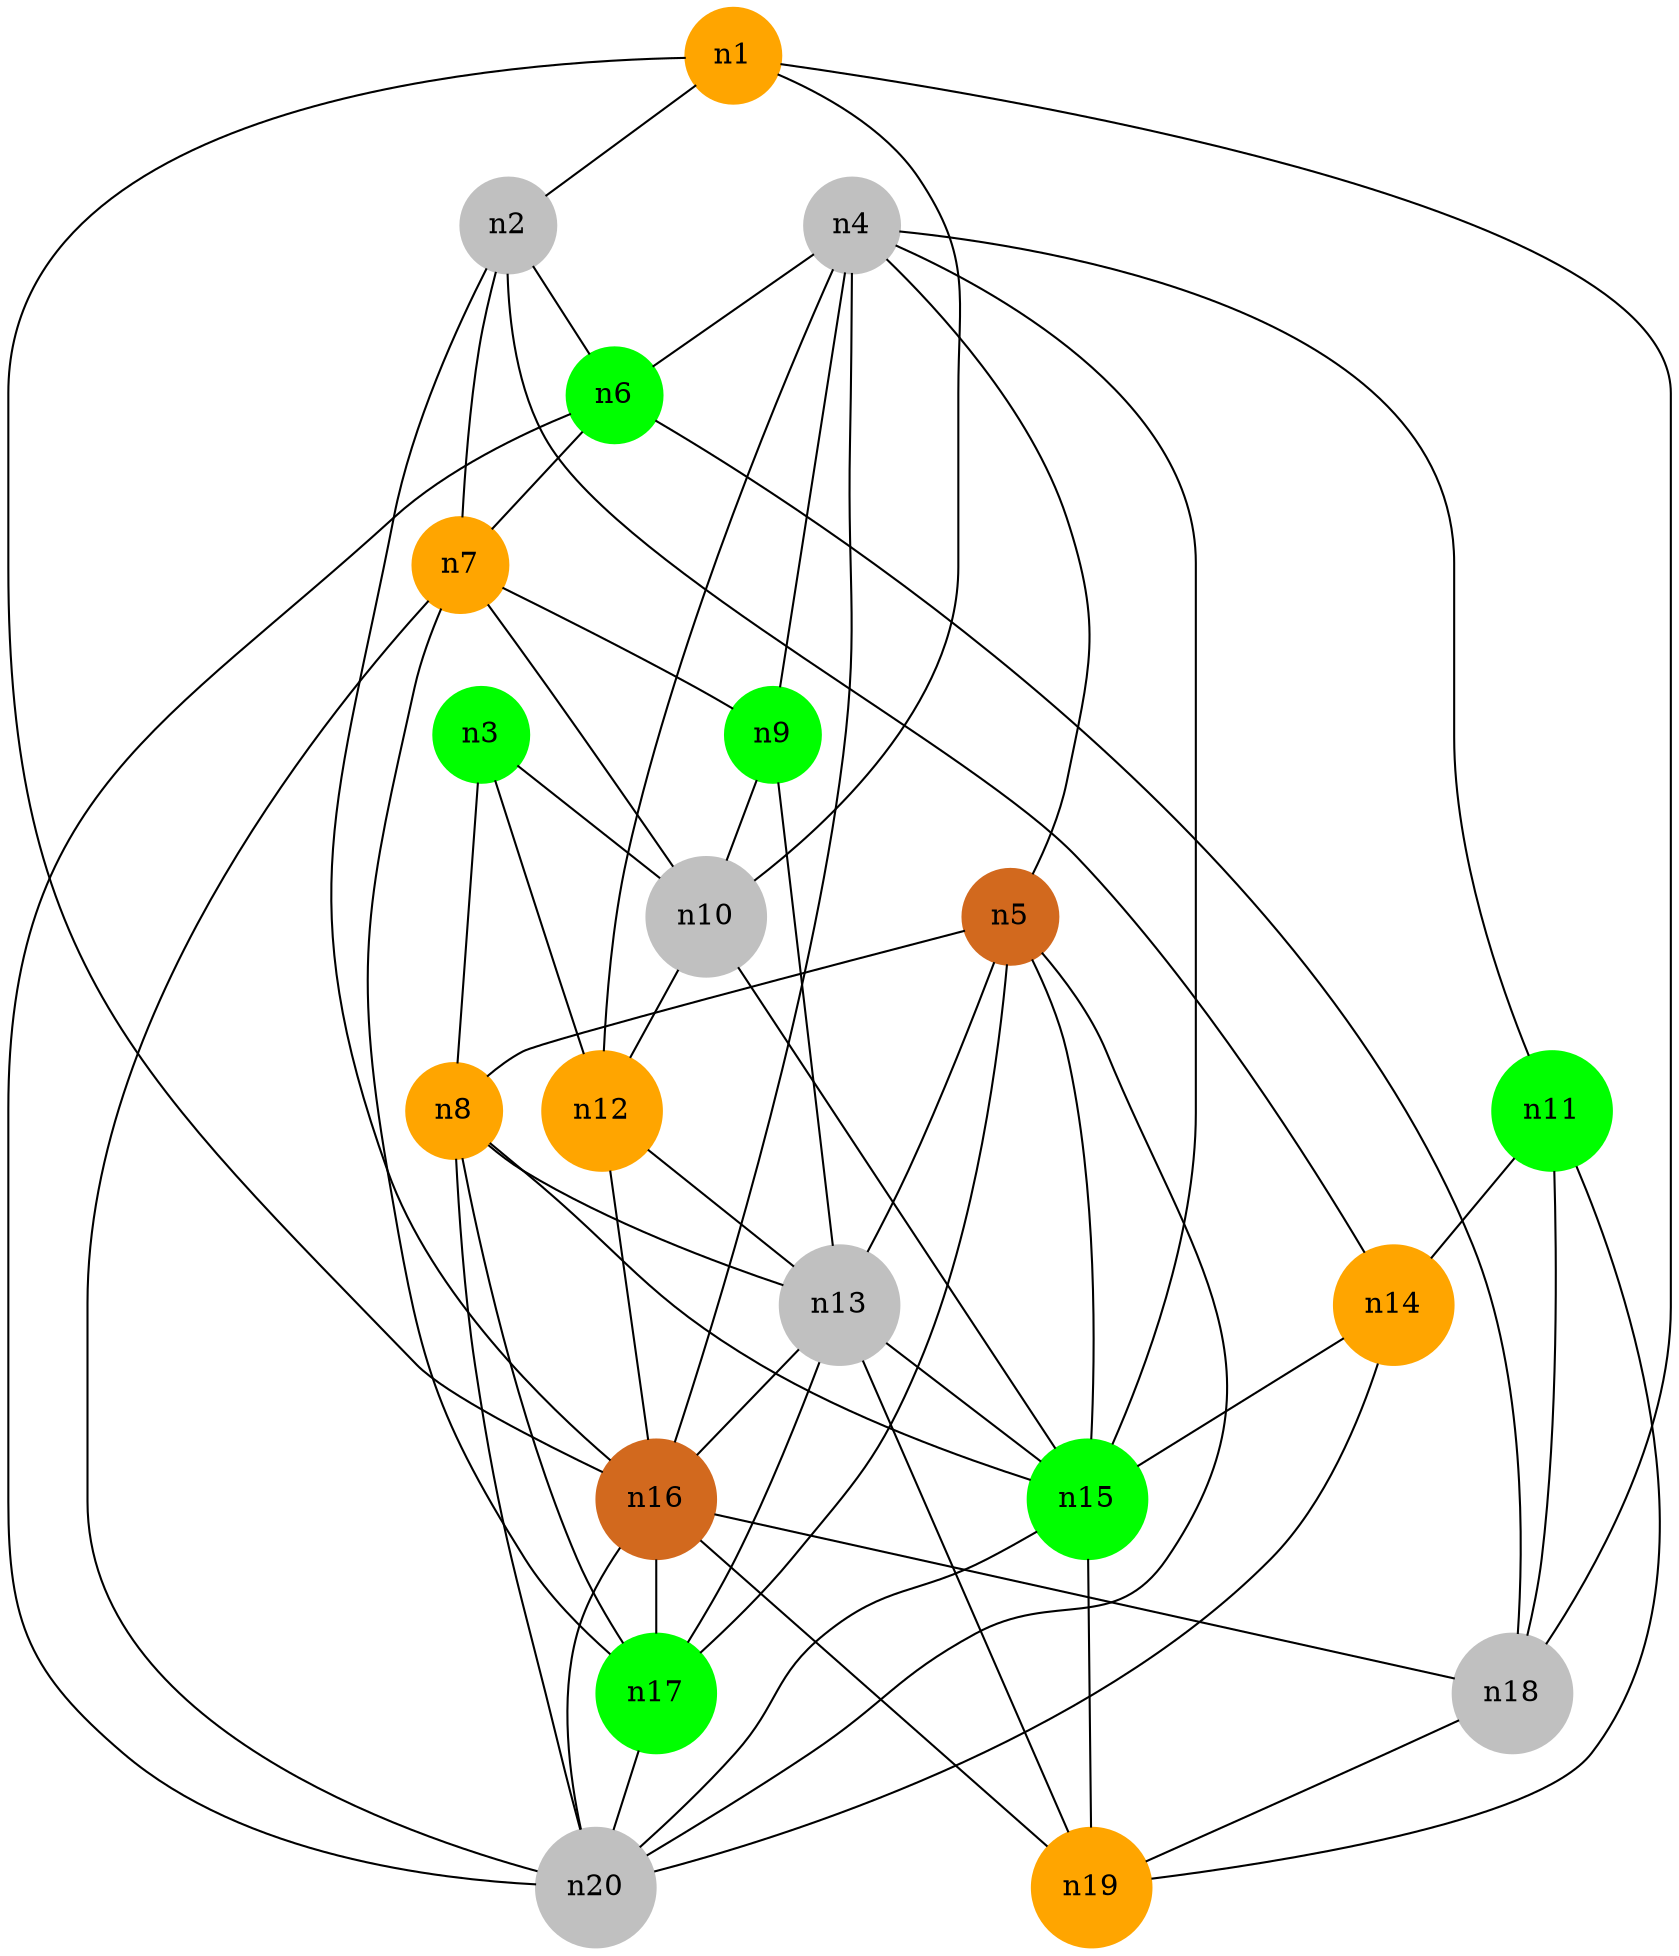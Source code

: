 graph neato{
node [shape=circle,style=filled,color=orange] n1 n7 n8 n12 n14 n19
node [shape=circle,style=filled,color=green] n3 n6 n9 n11 n15 n17
node [shape=circle,style=filled,color=chocolate] n5 n16
node [shape=circle,style=filled,color=grey] n2 n4 n10 n13 n18 n20
edge [color=black]
n1--n2
n1--n10
n1--n16
n1--n18
n2--n6
n2--n7
n2--n14
n2--n16
n3--n8
n3--n10
n3--n12
n4--n5
n4--n6
n4--n9
n4--n11
n4--n12
n4--n15
n4--n16
n5--n8
n5--n13
n5--n15
n5--n17
n5--n20
n6--n7
n6--n18
n6--n20
n7--n9
n7--n10
n7--n17
n7--n20
n8--n13
n8--n15
n8--n17
n8--n20
n9--n10
n9--n13
n10--n12
n10--n15
n11--n14
n11--n18
n11--n19
n12--n13
n12--n16
n13--n15
n13--n16
n13--n17
n13--n19
n14--n15
n14--n20
n15--n19
n15--n20
n16--n17
n16--n18
n16--n19
n16--n20
n17--n20
n18--n19
}
